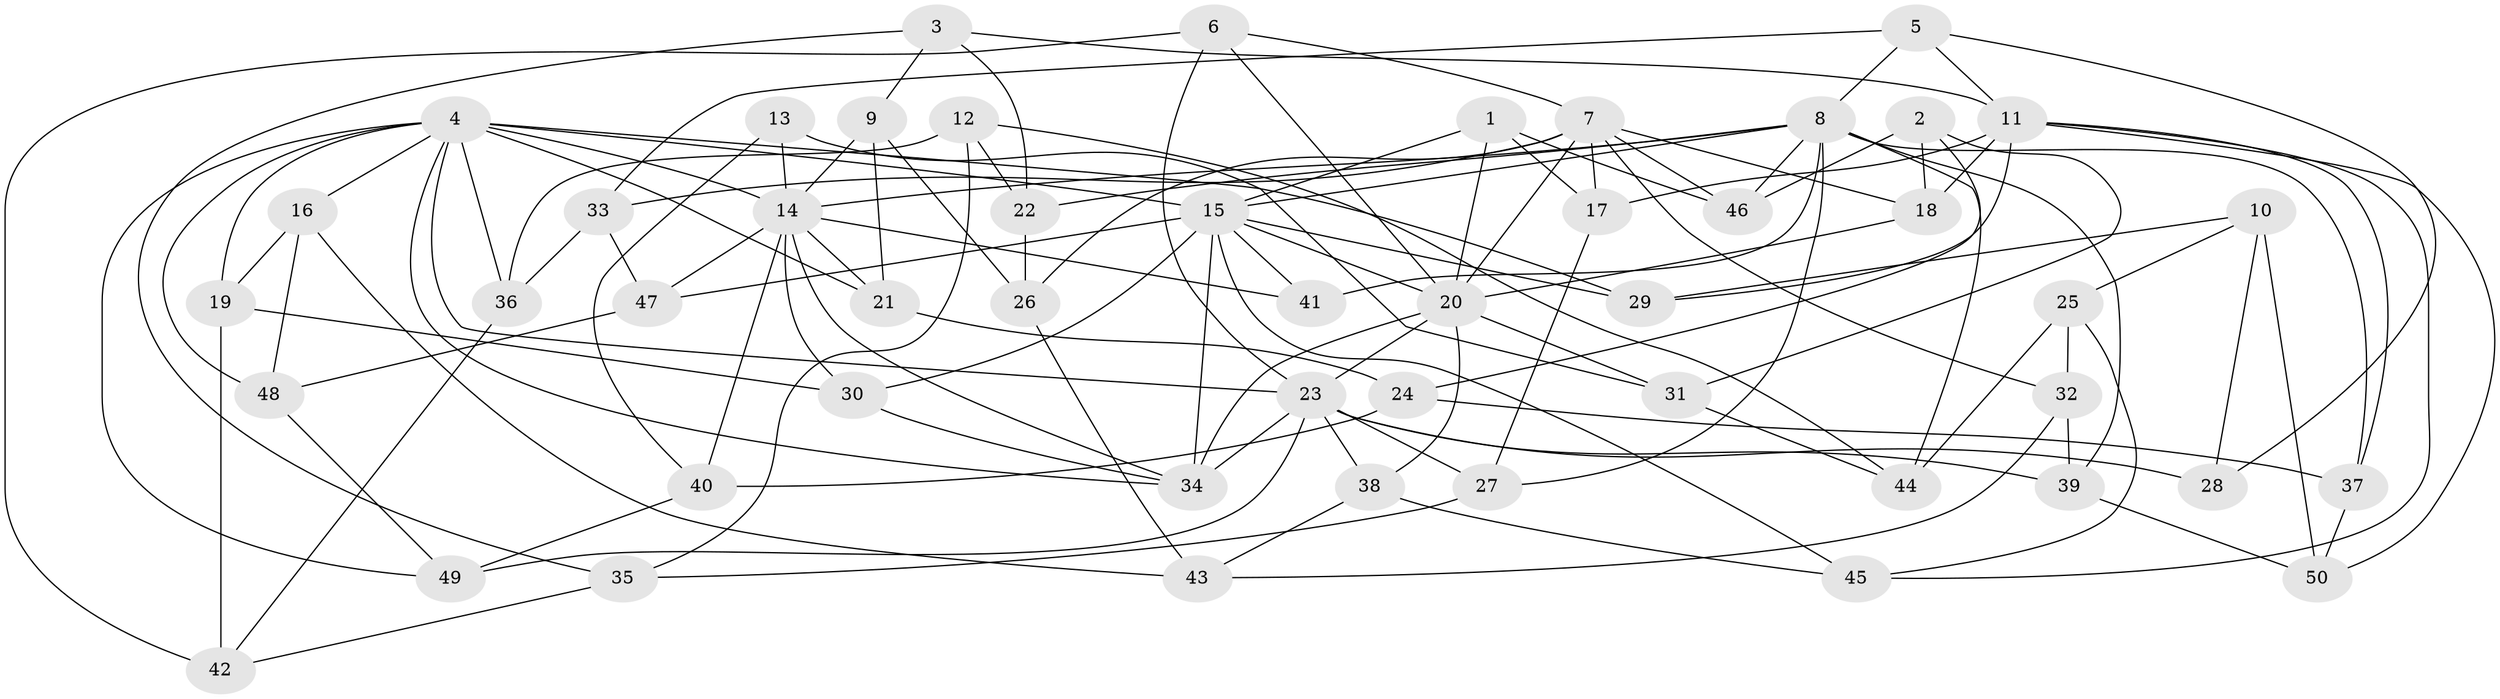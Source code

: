 // original degree distribution, {4: 1.0}
// Generated by graph-tools (version 1.1) at 2025/53/03/04/25 22:53:54]
// undirected, 50 vertices, 121 edges
graph export_dot {
  node [color=gray90,style=filled];
  1;
  2;
  3;
  4;
  5;
  6;
  7;
  8;
  9;
  10;
  11;
  12;
  13;
  14;
  15;
  16;
  17;
  18;
  19;
  20;
  21;
  22;
  23;
  24;
  25;
  26;
  27;
  28;
  29;
  30;
  31;
  32;
  33;
  34;
  35;
  36;
  37;
  38;
  39;
  40;
  41;
  42;
  43;
  44;
  45;
  46;
  47;
  48;
  49;
  50;
  1 -- 15 [weight=1.0];
  1 -- 17 [weight=1.0];
  1 -- 20 [weight=1.0];
  1 -- 46 [weight=1.0];
  2 -- 18 [weight=1.0];
  2 -- 24 [weight=1.0];
  2 -- 31 [weight=1.0];
  2 -- 46 [weight=1.0];
  3 -- 9 [weight=1.0];
  3 -- 11 [weight=1.0];
  3 -- 22 [weight=1.0];
  3 -- 35 [weight=1.0];
  4 -- 14 [weight=1.0];
  4 -- 15 [weight=2.0];
  4 -- 16 [weight=1.0];
  4 -- 19 [weight=1.0];
  4 -- 21 [weight=1.0];
  4 -- 23 [weight=1.0];
  4 -- 29 [weight=1.0];
  4 -- 34 [weight=1.0];
  4 -- 36 [weight=1.0];
  4 -- 48 [weight=1.0];
  4 -- 49 [weight=1.0];
  5 -- 8 [weight=1.0];
  5 -- 11 [weight=1.0];
  5 -- 28 [weight=1.0];
  5 -- 33 [weight=1.0];
  6 -- 7 [weight=1.0];
  6 -- 20 [weight=1.0];
  6 -- 23 [weight=1.0];
  6 -- 42 [weight=1.0];
  7 -- 17 [weight=1.0];
  7 -- 18 [weight=1.0];
  7 -- 20 [weight=1.0];
  7 -- 26 [weight=1.0];
  7 -- 32 [weight=1.0];
  7 -- 33 [weight=1.0];
  7 -- 46 [weight=1.0];
  8 -- 14 [weight=1.0];
  8 -- 15 [weight=1.0];
  8 -- 22 [weight=1.0];
  8 -- 27 [weight=1.0];
  8 -- 37 [weight=1.0];
  8 -- 39 [weight=1.0];
  8 -- 41 [weight=1.0];
  8 -- 44 [weight=1.0];
  8 -- 46 [weight=1.0];
  9 -- 14 [weight=1.0];
  9 -- 21 [weight=1.0];
  9 -- 26 [weight=1.0];
  10 -- 25 [weight=1.0];
  10 -- 28 [weight=1.0];
  10 -- 29 [weight=1.0];
  10 -- 50 [weight=1.0];
  11 -- 17 [weight=1.0];
  11 -- 18 [weight=1.0];
  11 -- 29 [weight=1.0];
  11 -- 37 [weight=1.0];
  11 -- 45 [weight=1.0];
  11 -- 50 [weight=1.0];
  12 -- 22 [weight=1.0];
  12 -- 35 [weight=1.0];
  12 -- 36 [weight=1.0];
  12 -- 44 [weight=1.0];
  13 -- 14 [weight=2.0];
  13 -- 31 [weight=1.0];
  13 -- 40 [weight=1.0];
  14 -- 21 [weight=1.0];
  14 -- 30 [weight=1.0];
  14 -- 34 [weight=1.0];
  14 -- 40 [weight=1.0];
  14 -- 41 [weight=2.0];
  14 -- 47 [weight=1.0];
  15 -- 20 [weight=1.0];
  15 -- 29 [weight=1.0];
  15 -- 30 [weight=1.0];
  15 -- 34 [weight=2.0];
  15 -- 41 [weight=1.0];
  15 -- 45 [weight=1.0];
  15 -- 47 [weight=1.0];
  16 -- 19 [weight=1.0];
  16 -- 43 [weight=1.0];
  16 -- 48 [weight=1.0];
  17 -- 27 [weight=1.0];
  18 -- 20 [weight=1.0];
  19 -- 30 [weight=1.0];
  19 -- 42 [weight=1.0];
  20 -- 23 [weight=1.0];
  20 -- 31 [weight=1.0];
  20 -- 34 [weight=2.0];
  20 -- 38 [weight=1.0];
  21 -- 24 [weight=1.0];
  22 -- 26 [weight=1.0];
  23 -- 27 [weight=1.0];
  23 -- 28 [weight=2.0];
  23 -- 34 [weight=1.0];
  23 -- 38 [weight=1.0];
  23 -- 39 [weight=1.0];
  23 -- 49 [weight=1.0];
  24 -- 37 [weight=1.0];
  24 -- 40 [weight=1.0];
  25 -- 32 [weight=1.0];
  25 -- 44 [weight=1.0];
  25 -- 45 [weight=1.0];
  26 -- 43 [weight=1.0];
  27 -- 35 [weight=1.0];
  30 -- 34 [weight=1.0];
  31 -- 44 [weight=1.0];
  32 -- 39 [weight=1.0];
  32 -- 43 [weight=1.0];
  33 -- 36 [weight=1.0];
  33 -- 47 [weight=1.0];
  35 -- 42 [weight=1.0];
  36 -- 42 [weight=1.0];
  37 -- 50 [weight=1.0];
  38 -- 43 [weight=1.0];
  38 -- 45 [weight=1.0];
  39 -- 50 [weight=1.0];
  40 -- 49 [weight=1.0];
  47 -- 48 [weight=1.0];
  48 -- 49 [weight=1.0];
}
